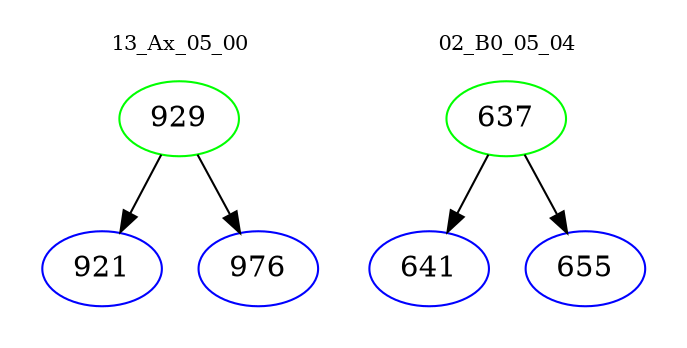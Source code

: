 digraph{
subgraph cluster_0 {
color = white
label = "13_Ax_05_00";
fontsize=10;
T0_929 [label="929", color="green"]
T0_929 -> T0_921 [color="black"]
T0_921 [label="921", color="blue"]
T0_929 -> T0_976 [color="black"]
T0_976 [label="976", color="blue"]
}
subgraph cluster_1 {
color = white
label = "02_B0_05_04";
fontsize=10;
T1_637 [label="637", color="green"]
T1_637 -> T1_641 [color="black"]
T1_641 [label="641", color="blue"]
T1_637 -> T1_655 [color="black"]
T1_655 [label="655", color="blue"]
}
}
